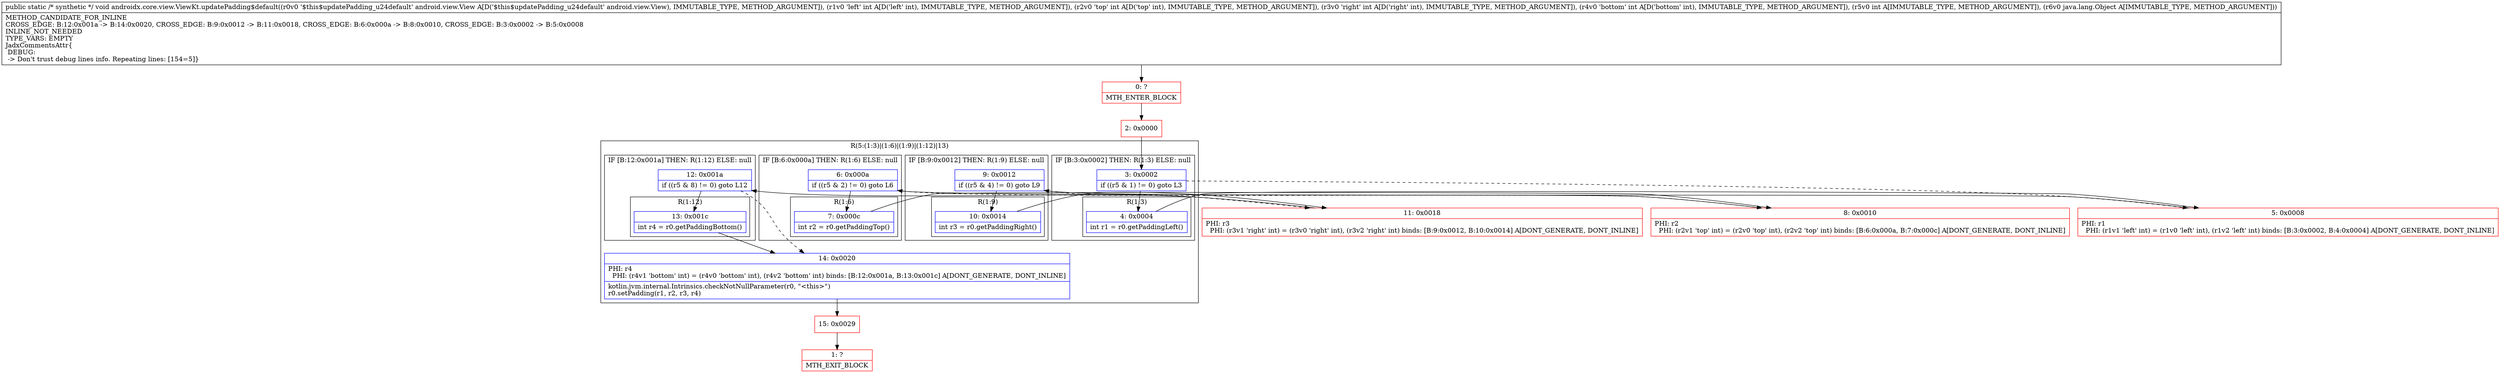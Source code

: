 digraph "CFG forandroidx.core.view.ViewKt.updatePadding$default(Landroid\/view\/View;IIIIILjava\/lang\/Object;)V" {
subgraph cluster_Region_529719617 {
label = "R(5:(1:3)|(1:6)|(1:9)|(1:12)|13)";
node [shape=record,color=blue];
subgraph cluster_IfRegion_1985012547 {
label = "IF [B:3:0x0002] THEN: R(1:3) ELSE: null";
node [shape=record,color=blue];
Node_3 [shape=record,label="{3\:\ 0x0002|if ((r5 & 1) != 0) goto L3\l}"];
subgraph cluster_Region_835285918 {
label = "R(1:3)";
node [shape=record,color=blue];
Node_4 [shape=record,label="{4\:\ 0x0004|int r1 = r0.getPaddingLeft()\l}"];
}
}
subgraph cluster_IfRegion_2138254558 {
label = "IF [B:6:0x000a] THEN: R(1:6) ELSE: null";
node [shape=record,color=blue];
Node_6 [shape=record,label="{6\:\ 0x000a|if ((r5 & 2) != 0) goto L6\l}"];
subgraph cluster_Region_2002997912 {
label = "R(1:6)";
node [shape=record,color=blue];
Node_7 [shape=record,label="{7\:\ 0x000c|int r2 = r0.getPaddingTop()\l}"];
}
}
subgraph cluster_IfRegion_114884044 {
label = "IF [B:9:0x0012] THEN: R(1:9) ELSE: null";
node [shape=record,color=blue];
Node_9 [shape=record,label="{9\:\ 0x0012|if ((r5 & 4) != 0) goto L9\l}"];
subgraph cluster_Region_2088184586 {
label = "R(1:9)";
node [shape=record,color=blue];
Node_10 [shape=record,label="{10\:\ 0x0014|int r3 = r0.getPaddingRight()\l}"];
}
}
subgraph cluster_IfRegion_444923270 {
label = "IF [B:12:0x001a] THEN: R(1:12) ELSE: null";
node [shape=record,color=blue];
Node_12 [shape=record,label="{12\:\ 0x001a|if ((r5 & 8) != 0) goto L12\l}"];
subgraph cluster_Region_2006883292 {
label = "R(1:12)";
node [shape=record,color=blue];
Node_13 [shape=record,label="{13\:\ 0x001c|int r4 = r0.getPaddingBottom()\l}"];
}
}
Node_14 [shape=record,label="{14\:\ 0x0020|PHI: r4 \l  PHI: (r4v1 'bottom' int) = (r4v0 'bottom' int), (r4v2 'bottom' int) binds: [B:12:0x001a, B:13:0x001c] A[DONT_GENERATE, DONT_INLINE]\l|kotlin.jvm.internal.Intrinsics.checkNotNullParameter(r0, \"\<this\>\")\lr0.setPadding(r1, r2, r3, r4)\l}"];
}
Node_0 [shape=record,color=red,label="{0\:\ ?|MTH_ENTER_BLOCK\l}"];
Node_2 [shape=record,color=red,label="{2\:\ 0x0000}"];
Node_5 [shape=record,color=red,label="{5\:\ 0x0008|PHI: r1 \l  PHI: (r1v1 'left' int) = (r1v0 'left' int), (r1v2 'left' int) binds: [B:3:0x0002, B:4:0x0004] A[DONT_GENERATE, DONT_INLINE]\l}"];
Node_8 [shape=record,color=red,label="{8\:\ 0x0010|PHI: r2 \l  PHI: (r2v1 'top' int) = (r2v0 'top' int), (r2v2 'top' int) binds: [B:6:0x000a, B:7:0x000c] A[DONT_GENERATE, DONT_INLINE]\l}"];
Node_11 [shape=record,color=red,label="{11\:\ 0x0018|PHI: r3 \l  PHI: (r3v1 'right' int) = (r3v0 'right' int), (r3v2 'right' int) binds: [B:9:0x0012, B:10:0x0014] A[DONT_GENERATE, DONT_INLINE]\l}"];
Node_15 [shape=record,color=red,label="{15\:\ 0x0029}"];
Node_1 [shape=record,color=red,label="{1\:\ ?|MTH_EXIT_BLOCK\l}"];
MethodNode[shape=record,label="{public static \/* synthetic *\/ void androidx.core.view.ViewKt.updatePadding$default((r0v0 '$this$updatePadding_u24default' android.view.View A[D('$this$updatePadding_u24default' android.view.View), IMMUTABLE_TYPE, METHOD_ARGUMENT]), (r1v0 'left' int A[D('left' int), IMMUTABLE_TYPE, METHOD_ARGUMENT]), (r2v0 'top' int A[D('top' int), IMMUTABLE_TYPE, METHOD_ARGUMENT]), (r3v0 'right' int A[D('right' int), IMMUTABLE_TYPE, METHOD_ARGUMENT]), (r4v0 'bottom' int A[D('bottom' int), IMMUTABLE_TYPE, METHOD_ARGUMENT]), (r5v0 int A[IMMUTABLE_TYPE, METHOD_ARGUMENT]), (r6v0 java.lang.Object A[IMMUTABLE_TYPE, METHOD_ARGUMENT]))  | METHOD_CANDIDATE_FOR_INLINE\lCROSS_EDGE: B:12:0x001a \-\> B:14:0x0020, CROSS_EDGE: B:9:0x0012 \-\> B:11:0x0018, CROSS_EDGE: B:6:0x000a \-\> B:8:0x0010, CROSS_EDGE: B:3:0x0002 \-\> B:5:0x0008\lINLINE_NOT_NEEDED\lTYPE_VARS: EMPTY\lJadxCommentsAttr\{\l DEBUG: \l \-\> Don't trust debug lines info. Repeating lines: [154=5]\}\l}"];
MethodNode -> Node_0;Node_3 -> Node_4;
Node_3 -> Node_5[style=dashed];
Node_4 -> Node_5;
Node_6 -> Node_7;
Node_6 -> Node_8[style=dashed];
Node_7 -> Node_8;
Node_9 -> Node_10;
Node_9 -> Node_11[style=dashed];
Node_10 -> Node_11;
Node_12 -> Node_13;
Node_12 -> Node_14[style=dashed];
Node_13 -> Node_14;
Node_14 -> Node_15;
Node_0 -> Node_2;
Node_2 -> Node_3;
Node_5 -> Node_6;
Node_8 -> Node_9;
Node_11 -> Node_12;
Node_15 -> Node_1;
}

